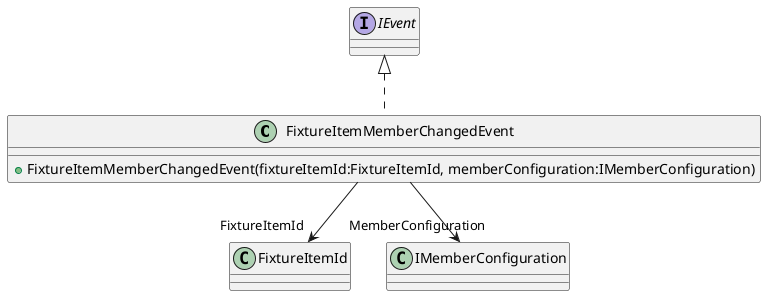 @startuml
class FixtureItemMemberChangedEvent implements IEvent{
    + FixtureItemMemberChangedEvent(fixtureItemId:FixtureItemId, memberConfiguration:IMemberConfiguration)
}

FixtureItemMemberChangedEvent --> "FixtureItemId" FixtureItemId
FixtureItemMemberChangedEvent --> "MemberConfiguration" IMemberConfiguration
@enduml
